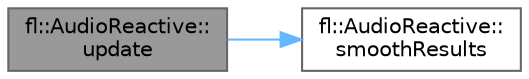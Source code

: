 digraph "fl::AudioReactive::update"
{
 // INTERACTIVE_SVG=YES
 // LATEX_PDF_SIZE
  bgcolor="transparent";
  edge [fontname=Helvetica,fontsize=10,labelfontname=Helvetica,labelfontsize=10];
  node [fontname=Helvetica,fontsize=10,shape=box,height=0.2,width=0.4];
  rankdir="LR";
  Node1 [id="Node000001",label="fl::AudioReactive::\lupdate",height=0.2,width=0.4,color="gray40", fillcolor="grey60", style="filled", fontcolor="black",tooltip=" "];
  Node1 -> Node2 [id="edge1_Node000001_Node000002",color="steelblue1",style="solid",tooltip=" "];
  Node2 [id="Node000002",label="fl::AudioReactive::\lsmoothResults",height=0.2,width=0.4,color="grey40", fillcolor="white", style="filled",URL="$d3/d40/classfl_1_1_audio_reactive_ac1ff4d1c013e8bb1f1db8f932599e1a0.html#ac1ff4d1c013e8bb1f1db8f932599e1a0",tooltip=" "];
}
